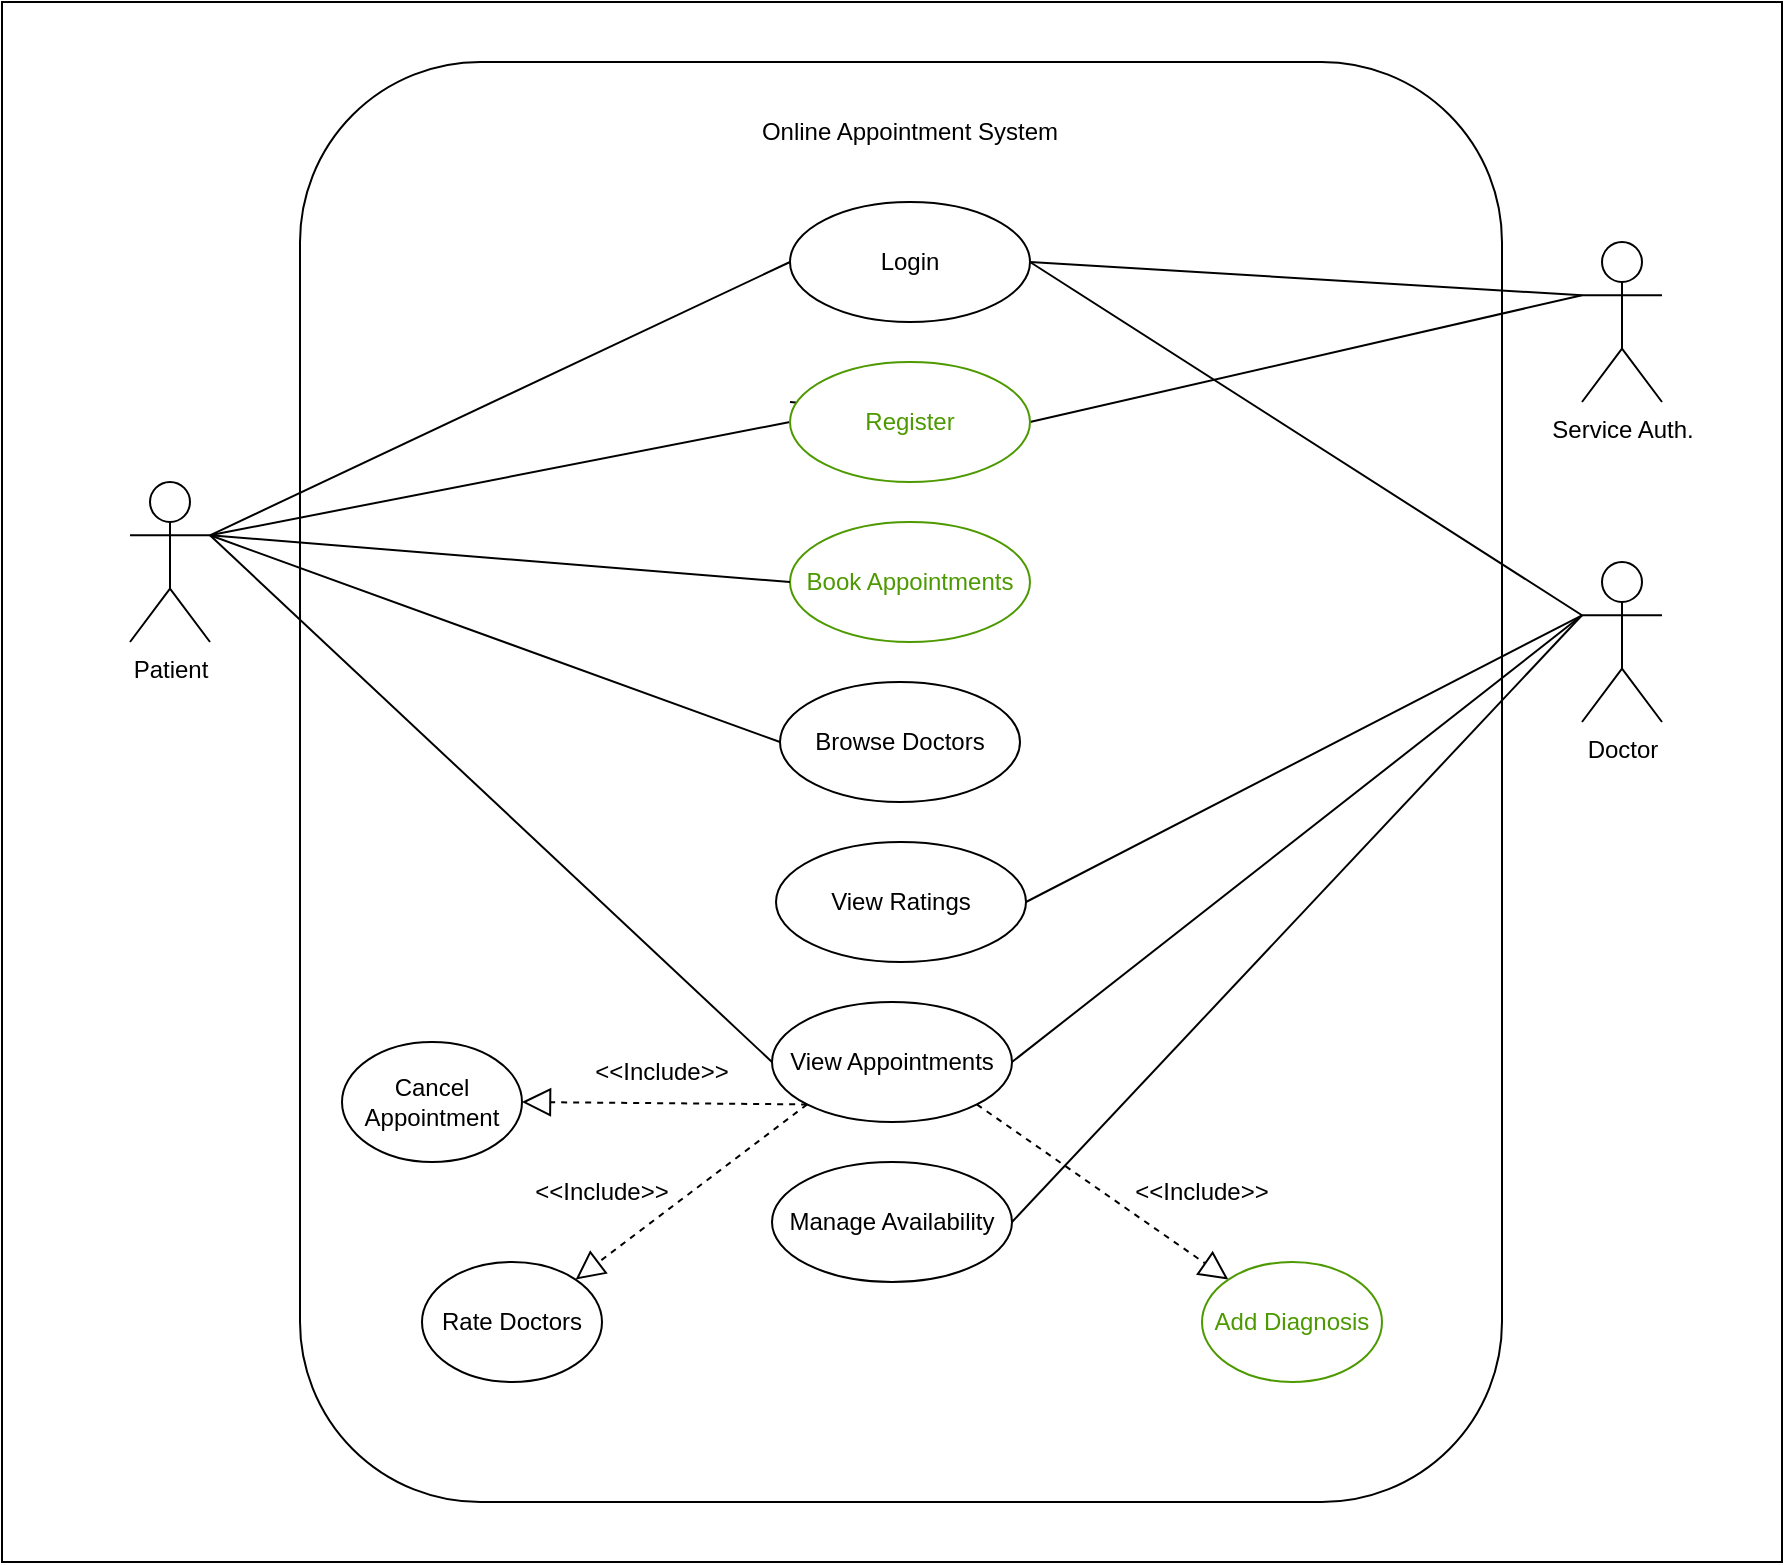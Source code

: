<mxfile version="27.0.4">
  <diagram name="Page-1" id="f8higoZa323-nQzgr06Q">
    <mxGraphModel dx="773" dy="1413" grid="1" gridSize="10" guides="1" tooltips="1" connect="1" arrows="1" fold="1" page="1" pageScale="1" pageWidth="827" pageHeight="1169" math="0" shadow="0">
      <root>
        <mxCell id="0" />
        <mxCell id="1" parent="0" />
        <mxCell id="hr4RtkWxtsuXZ8PvqBrc-34" value="" style="rounded=0;whiteSpace=wrap;html=1;" parent="1" vertex="1">
          <mxGeometry x="20" y="40" width="890" height="780" as="geometry" />
        </mxCell>
        <mxCell id="hr4RtkWxtsuXZ8PvqBrc-1" value="Patient&lt;div&gt;&lt;br&gt;&lt;/div&gt;" style="shape=umlActor;verticalLabelPosition=bottom;verticalAlign=top;html=1;outlineConnect=0;" parent="1" vertex="1">
          <mxGeometry x="84" y="280" width="40" height="80" as="geometry" />
        </mxCell>
        <mxCell id="hr4RtkWxtsuXZ8PvqBrc-2" value="Doctor" style="shape=umlActor;verticalLabelPosition=bottom;verticalAlign=top;html=1;outlineConnect=0;" parent="1" vertex="1">
          <mxGeometry x="810" y="320" width="40" height="80" as="geometry" />
        </mxCell>
        <mxCell id="hr4RtkWxtsuXZ8PvqBrc-3" value="Service Auth." style="shape=umlActor;verticalLabelPosition=bottom;verticalAlign=top;html=1;outlineConnect=0;" parent="1" vertex="1">
          <mxGeometry x="810" y="160" width="40" height="80" as="geometry" />
        </mxCell>
        <mxCell id="hr4RtkWxtsuXZ8PvqBrc-5" value="&#xa;&lt;span style=&quot;color: rgb(0, 0, 0); font-family: Helvetica; font-size: 12px; font-style: normal; font-variant-ligatures: normal; font-variant-caps: normal; font-weight: 400; letter-spacing: normal; orphans: 2; text-align: center; text-indent: 0px; text-transform: none; widows: 2; word-spacing: 0px; -webkit-text-stroke-width: 0px; white-space: normal; background-color: rgb(236, 236, 236); text-decoration-thickness: initial; text-decoration-style: initial; text-decoration-color: initial; display: inline !important; float: none;&quot;&gt;&amp;lt;&amp;lt;Include&amp;gt;&amp;gt;&lt;/span&gt;&#xa;&#xa;" style="rounded=1;whiteSpace=wrap;html=1;" parent="1" vertex="1">
          <mxGeometry x="169" y="70" width="601" height="720" as="geometry" />
        </mxCell>
        <mxCell id="hr4RtkWxtsuXZ8PvqBrc-6" value="Online Appointment System" style="text;html=1;align=center;verticalAlign=middle;whiteSpace=wrap;rounded=0;" parent="1" vertex="1">
          <mxGeometry x="344" y="90" width="260" height="30" as="geometry" />
        </mxCell>
        <mxCell id="hr4RtkWxtsuXZ8PvqBrc-7" value="Login" style="ellipse;whiteSpace=wrap;html=1;" parent="1" vertex="1">
          <mxGeometry x="414" y="140" width="120" height="60" as="geometry" />
        </mxCell>
        <mxCell id="hr4RtkWxtsuXZ8PvqBrc-8" value="Browse Doctors" style="ellipse;whiteSpace=wrap;html=1;" parent="1" vertex="1">
          <mxGeometry x="409" y="380" width="120" height="60" as="geometry" />
        </mxCell>
        <mxCell id="hr4RtkWxtsuXZ8PvqBrc-9" value="View Appointments" style="ellipse;whiteSpace=wrap;html=1;" parent="1" vertex="1">
          <mxGeometry x="405" y="540" width="120" height="60" as="geometry" />
        </mxCell>
        <mxCell id="hr4RtkWxtsuXZ8PvqBrc-10" value="Manage Availability" style="ellipse;whiteSpace=wrap;html=1;" parent="1" vertex="1">
          <mxGeometry x="405" y="620" width="120" height="60" as="geometry" />
        </mxCell>
        <mxCell id="hr4RtkWxtsuXZ8PvqBrc-11" value="View Ratings" style="ellipse;whiteSpace=wrap;html=1;" parent="1" vertex="1">
          <mxGeometry x="407" y="460" width="125" height="60" as="geometry" />
        </mxCell>
        <mxCell id="hr4RtkWxtsuXZ8PvqBrc-12" value="Cancel Appointment" style="ellipse;whiteSpace=wrap;html=1;" parent="1" vertex="1">
          <mxGeometry x="190" y="560" width="90" height="60" as="geometry" />
        </mxCell>
        <mxCell id="hr4RtkWxtsuXZ8PvqBrc-13" value="Rate Doctors" style="ellipse;whiteSpace=wrap;html=1;" parent="1" vertex="1">
          <mxGeometry x="230" y="670" width="90" height="60" as="geometry" />
        </mxCell>
        <mxCell id="hr4RtkWxtsuXZ8PvqBrc-18" value="" style="endArrow=none;html=1;rounded=0;exitX=0;exitY=0.5;exitDx=0;exitDy=0;entryX=1;entryY=0.333;entryDx=0;entryDy=0;entryPerimeter=0;" parent="1" source="hr4RtkWxtsuXZ8PvqBrc-7" target="hr4RtkWxtsuXZ8PvqBrc-1" edge="1">
          <mxGeometry width="50" height="50" relative="1" as="geometry">
            <mxPoint x="444" y="370" as="sourcePoint" />
            <mxPoint x="254" y="310" as="targetPoint" />
          </mxGeometry>
        </mxCell>
        <mxCell id="hr4RtkWxtsuXZ8PvqBrc-19" value="" style="endArrow=none;html=1;rounded=0;exitX=1;exitY=0.333;exitDx=0;exitDy=0;exitPerimeter=0;entryX=0;entryY=0.5;entryDx=0;entryDy=0;" parent="1" source="hr4RtkWxtsuXZ8PvqBrc-1" target="hr4RtkWxtsuXZ8PvqBrc-8" edge="1">
          <mxGeometry width="50" height="50" relative="1" as="geometry">
            <mxPoint x="444" y="370" as="sourcePoint" />
            <mxPoint x="494" y="320" as="targetPoint" />
          </mxGeometry>
        </mxCell>
        <mxCell id="hr4RtkWxtsuXZ8PvqBrc-20" value="" style="endArrow=none;html=1;rounded=0;exitX=1;exitY=0.333;exitDx=0;exitDy=0;exitPerimeter=0;entryX=0;entryY=0.5;entryDx=0;entryDy=0;" parent="1" source="hr4RtkWxtsuXZ8PvqBrc-1" target="hr4RtkWxtsuXZ8PvqBrc-9" edge="1">
          <mxGeometry width="50" height="50" relative="1" as="geometry">
            <mxPoint x="444" y="370" as="sourcePoint" />
            <mxPoint x="494" y="320" as="targetPoint" />
          </mxGeometry>
        </mxCell>
        <mxCell id="hr4RtkWxtsuXZ8PvqBrc-21" value="" style="endArrow=none;html=1;rounded=0;exitX=1;exitY=0.5;exitDx=0;exitDy=0;entryX=0;entryY=0.333;entryDx=0;entryDy=0;entryPerimeter=0;" parent="1" source="hr4RtkWxtsuXZ8PvqBrc-7" target="hr4RtkWxtsuXZ8PvqBrc-2" edge="1">
          <mxGeometry width="50" height="50" relative="1" as="geometry">
            <mxPoint x="444" y="370" as="sourcePoint" />
            <mxPoint x="494" y="320" as="targetPoint" />
          </mxGeometry>
        </mxCell>
        <mxCell id="hr4RtkWxtsuXZ8PvqBrc-22" value="" style="endArrow=none;html=1;rounded=0;entryX=0;entryY=0.333;entryDx=0;entryDy=0;entryPerimeter=0;exitX=1;exitY=0.5;exitDx=0;exitDy=0;" parent="1" source="hr4RtkWxtsuXZ8PvqBrc-9" target="hr4RtkWxtsuXZ8PvqBrc-2" edge="1">
          <mxGeometry width="50" height="50" relative="1" as="geometry">
            <mxPoint x="444" y="370" as="sourcePoint" />
            <mxPoint x="494" y="320" as="targetPoint" />
          </mxGeometry>
        </mxCell>
        <mxCell id="hr4RtkWxtsuXZ8PvqBrc-23" value="" style="endArrow=none;html=1;rounded=0;entryX=0;entryY=0.333;entryDx=0;entryDy=0;entryPerimeter=0;exitX=1;exitY=0.5;exitDx=0;exitDy=0;" parent="1" source="hr4RtkWxtsuXZ8PvqBrc-10" target="hr4RtkWxtsuXZ8PvqBrc-2" edge="1">
          <mxGeometry width="50" height="50" relative="1" as="geometry">
            <mxPoint x="444" y="370" as="sourcePoint" />
            <mxPoint x="494" y="320" as="targetPoint" />
          </mxGeometry>
        </mxCell>
        <mxCell id="hr4RtkWxtsuXZ8PvqBrc-24" value="" style="endArrow=none;html=1;rounded=0;exitX=1;exitY=0.5;exitDx=0;exitDy=0;entryX=0;entryY=0.333;entryDx=0;entryDy=0;entryPerimeter=0;" parent="1" source="hr4RtkWxtsuXZ8PvqBrc-11" target="hr4RtkWxtsuXZ8PvqBrc-2" edge="1">
          <mxGeometry width="50" height="50" relative="1" as="geometry">
            <mxPoint x="444" y="370" as="sourcePoint" />
            <mxPoint x="494" y="320" as="targetPoint" />
          </mxGeometry>
        </mxCell>
        <mxCell id="hr4RtkWxtsuXZ8PvqBrc-25" value="" style="endArrow=block;dashed=1;endFill=0;endSize=12;html=1;rounded=0;exitX=0;exitY=1;exitDx=0;exitDy=0;entryX=1;entryY=0.5;entryDx=0;entryDy=0;" parent="1" source="hr4RtkWxtsuXZ8PvqBrc-9" target="hr4RtkWxtsuXZ8PvqBrc-12" edge="1">
          <mxGeometry width="160" relative="1" as="geometry">
            <mxPoint x="204" y="430" as="sourcePoint" />
            <mxPoint x="364" y="430" as="targetPoint" />
          </mxGeometry>
        </mxCell>
        <mxCell id="hr4RtkWxtsuXZ8PvqBrc-27" value="&amp;lt;&amp;lt;Include&amp;gt;&amp;gt;" style="text;html=1;align=center;verticalAlign=middle;whiteSpace=wrap;rounded=0;" parent="1" vertex="1">
          <mxGeometry x="290" y="620" width="60" height="30" as="geometry" />
        </mxCell>
        <mxCell id="hr4RtkWxtsuXZ8PvqBrc-29" value="" style="endArrow=block;dashed=1;endFill=0;endSize=12;html=1;rounded=0;exitX=0;exitY=1;exitDx=0;exitDy=0;entryX=1;entryY=0;entryDx=0;entryDy=0;" parent="1" source="hr4RtkWxtsuXZ8PvqBrc-9" target="hr4RtkWxtsuXZ8PvqBrc-13" edge="1">
          <mxGeometry width="160" relative="1" as="geometry">
            <mxPoint x="422" y="351" as="sourcePoint" />
            <mxPoint x="322" y="419" as="targetPoint" />
          </mxGeometry>
        </mxCell>
        <mxCell id="hr4RtkWxtsuXZ8PvqBrc-28" value="&amp;lt;&amp;lt;Include&amp;gt;&amp;gt;" style="text;html=1;align=center;verticalAlign=middle;whiteSpace=wrap;rounded=0;" parent="1" vertex="1">
          <mxGeometry x="320" y="560" width="60" height="30" as="geometry" />
        </mxCell>
        <mxCell id="hr4RtkWxtsuXZ8PvqBrc-30" value="" style="endArrow=none;html=1;rounded=0;entryX=0;entryY=0.333;entryDx=0;entryDy=0;entryPerimeter=0;exitX=1;exitY=0.5;exitDx=0;exitDy=0;" parent="1" source="hr4RtkWxtsuXZ8PvqBrc-7" target="hr4RtkWxtsuXZ8PvqBrc-3" edge="1">
          <mxGeometry width="50" height="50" relative="1" as="geometry">
            <mxPoint x="444" y="370" as="sourcePoint" />
            <mxPoint x="494" y="320" as="targetPoint" />
          </mxGeometry>
        </mxCell>
        <mxCell id="UJzTrE47GUZq4vCZpSli-5" value="" style="endArrow=none;html=1;rounded=0;exitX=1;exitY=0.333;exitDx=0;exitDy=0;exitPerimeter=0;entryX=0;entryY=0.5;entryDx=0;entryDy=0;" edge="1" parent="1" source="hr4RtkWxtsuXZ8PvqBrc-1" target="UJzTrE47GUZq4vCZpSli-2">
          <mxGeometry width="50" height="50" relative="1" as="geometry">
            <mxPoint x="134" y="317" as="sourcePoint" />
            <mxPoint x="400" y="410" as="targetPoint" />
          </mxGeometry>
        </mxCell>
        <mxCell id="UJzTrE47GUZq4vCZpSli-6" value="" style="endArrow=none;html=1;rounded=0;entryX=0;entryY=0.333;entryDx=0;entryDy=0;entryPerimeter=0;exitX=1;exitY=0.5;exitDx=0;exitDy=0;" edge="1" parent="1" source="UJzTrE47GUZq4vCZpSli-2" target="hr4RtkWxtsuXZ8PvqBrc-3">
          <mxGeometry width="50" height="50" relative="1" as="geometry">
            <mxPoint x="524" y="250" as="sourcePoint" />
            <mxPoint x="694" y="267" as="targetPoint" />
          </mxGeometry>
        </mxCell>
        <mxCell id="UJzTrE47GUZq4vCZpSli-7" value="&lt;font style=&quot;color: rgb(77, 153, 0);&quot;&gt;Book Appointments&lt;/font&gt;" style="ellipse;whiteSpace=wrap;html=1;strokeColor=#4D9900;" vertex="1" parent="1">
          <mxGeometry x="414" y="300" width="120" height="60" as="geometry" />
        </mxCell>
        <mxCell id="UJzTrE47GUZq4vCZpSli-8" value="" style="endArrow=none;html=1;rounded=0;entryX=0;entryY=0.5;entryDx=0;entryDy=0;exitX=1;exitY=0.333;exitDx=0;exitDy=0;exitPerimeter=0;" edge="1" parent="1" source="hr4RtkWxtsuXZ8PvqBrc-1" target="UJzTrE47GUZq4vCZpSli-7">
          <mxGeometry width="50" height="50" relative="1" as="geometry">
            <mxPoint x="130" y="310" as="sourcePoint" />
            <mxPoint x="403" y="366.5" as="targetPoint" />
          </mxGeometry>
        </mxCell>
        <mxCell id="UJzTrE47GUZq4vCZpSli-12" value="" style="endArrow=none;html=1;rounded=0;entryX=0;entryY=0.333;entryDx=0;entryDy=0;entryPerimeter=0;exitX=1;exitY=0.5;exitDx=0;exitDy=0;" edge="1" parent="1" target="UJzTrE47GUZq4vCZpSli-2">
          <mxGeometry width="50" height="50" relative="1" as="geometry">
            <mxPoint x="524" y="250" as="sourcePoint" />
            <mxPoint x="787" y="187" as="targetPoint" />
          </mxGeometry>
        </mxCell>
        <mxCell id="UJzTrE47GUZq4vCZpSli-2" value="&lt;font style=&quot;color: rgb(77, 153, 0);&quot;&gt;Register&lt;/font&gt;" style="ellipse;whiteSpace=wrap;html=1;strokeColor=#4D9900;" vertex="1" parent="1">
          <mxGeometry x="414" y="220" width="120" height="60" as="geometry" />
        </mxCell>
        <mxCell id="UJzTrE47GUZq4vCZpSli-14" value="" style="endArrow=block;dashed=1;endFill=0;endSize=12;html=1;rounded=0;entryX=0;entryY=0;entryDx=0;entryDy=0;exitX=1;exitY=1;exitDx=0;exitDy=0;" edge="1" parent="1" source="hr4RtkWxtsuXZ8PvqBrc-9" target="UJzTrE47GUZq4vCZpSli-15">
          <mxGeometry width="160" relative="1" as="geometry">
            <mxPoint x="520" y="573" as="sourcePoint" />
            <mxPoint x="490" y="518" as="targetPoint" />
          </mxGeometry>
        </mxCell>
        <mxCell id="UJzTrE47GUZq4vCZpSli-15" value="&lt;font style=&quot;color: rgb(77, 153, 0);&quot;&gt;Add Diagnosis&lt;/font&gt;" style="ellipse;whiteSpace=wrap;html=1;strokeColor=#4D9900;" vertex="1" parent="1">
          <mxGeometry x="620" y="670" width="90" height="60" as="geometry" />
        </mxCell>
        <mxCell id="UJzTrE47GUZq4vCZpSli-17" value="&amp;lt;&amp;lt;Include&amp;gt;&amp;gt;" style="text;html=1;align=center;verticalAlign=middle;whiteSpace=wrap;rounded=0;" vertex="1" parent="1">
          <mxGeometry x="590" y="620" width="60" height="30" as="geometry" />
        </mxCell>
      </root>
    </mxGraphModel>
  </diagram>
</mxfile>
